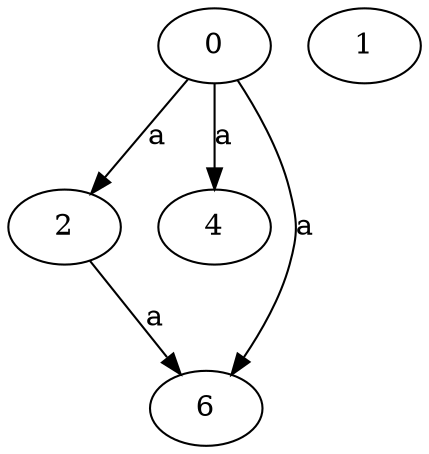 strict digraph  {
0;
2;
4;
6;
1;
0 -> 2  [label=a];
0 -> 4  [label=a];
0 -> 6  [label=a];
2 -> 6  [label=a];
}
